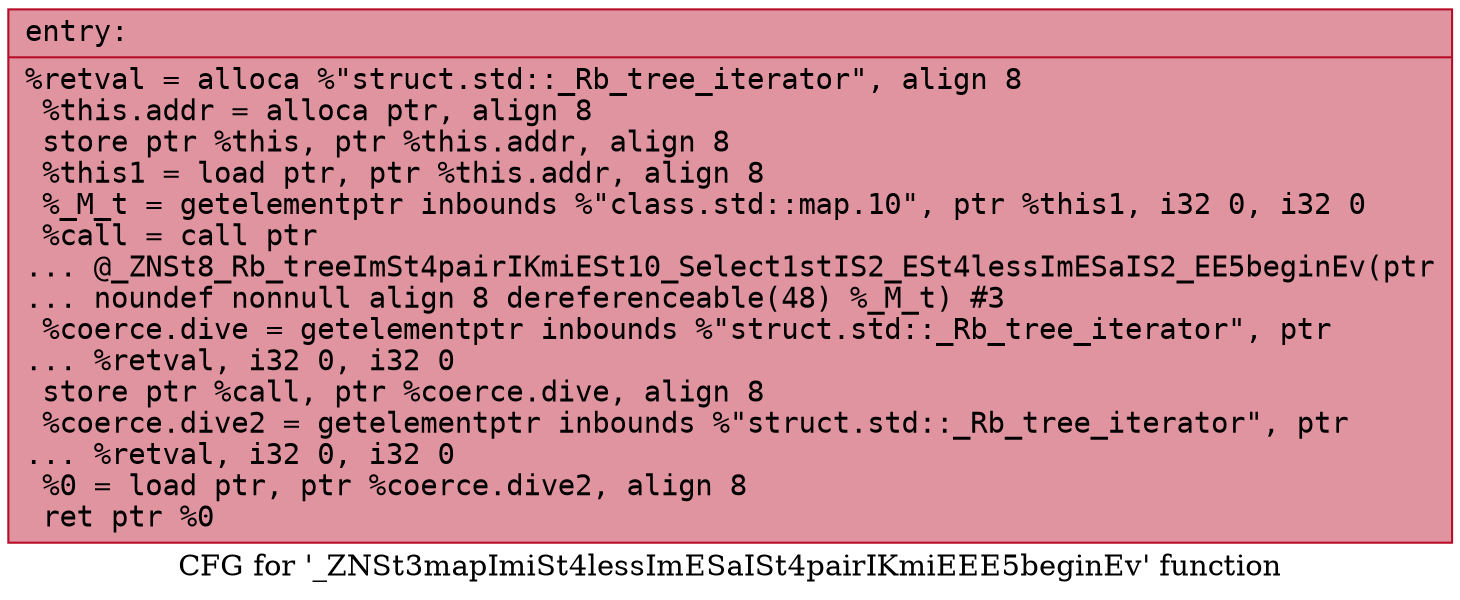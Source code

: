 digraph "CFG for '_ZNSt3mapImiSt4lessImESaISt4pairIKmiEEE5beginEv' function" {
	label="CFG for '_ZNSt3mapImiSt4lessImESaISt4pairIKmiEEE5beginEv' function";

	Node0x55dfe4b469e0 [shape=record,color="#b70d28ff", style=filled, fillcolor="#b70d2870" fontname="Courier",label="{entry:\l|  %retval = alloca %\"struct.std::_Rb_tree_iterator\", align 8\l  %this.addr = alloca ptr, align 8\l  store ptr %this, ptr %this.addr, align 8\l  %this1 = load ptr, ptr %this.addr, align 8\l  %_M_t = getelementptr inbounds %\"class.std::map.10\", ptr %this1, i32 0, i32 0\l  %call = call ptr\l... @_ZNSt8_Rb_treeImSt4pairIKmiESt10_Select1stIS2_ESt4lessImESaIS2_EE5beginEv(ptr\l... noundef nonnull align 8 dereferenceable(48) %_M_t) #3\l  %coerce.dive = getelementptr inbounds %\"struct.std::_Rb_tree_iterator\", ptr\l... %retval, i32 0, i32 0\l  store ptr %call, ptr %coerce.dive, align 8\l  %coerce.dive2 = getelementptr inbounds %\"struct.std::_Rb_tree_iterator\", ptr\l... %retval, i32 0, i32 0\l  %0 = load ptr, ptr %coerce.dive2, align 8\l  ret ptr %0\l}"];
}

